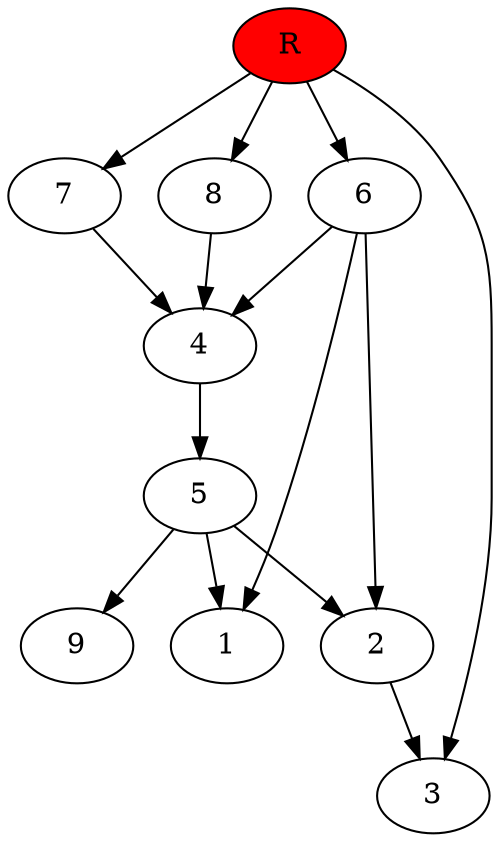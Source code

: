 digraph prb2021 {
	1
	2
	3
	4
	5
	6
	7
	8
	R [fillcolor="#ff0000" style=filled]
	2 -> 3
	4 -> 5
	5 -> 1
	5 -> 2
	5 -> 9
	6 -> 1
	6 -> 2
	6 -> 4
	7 -> 4
	8 -> 4
	R -> 3
	R -> 6
	R -> 7
	R -> 8
}
